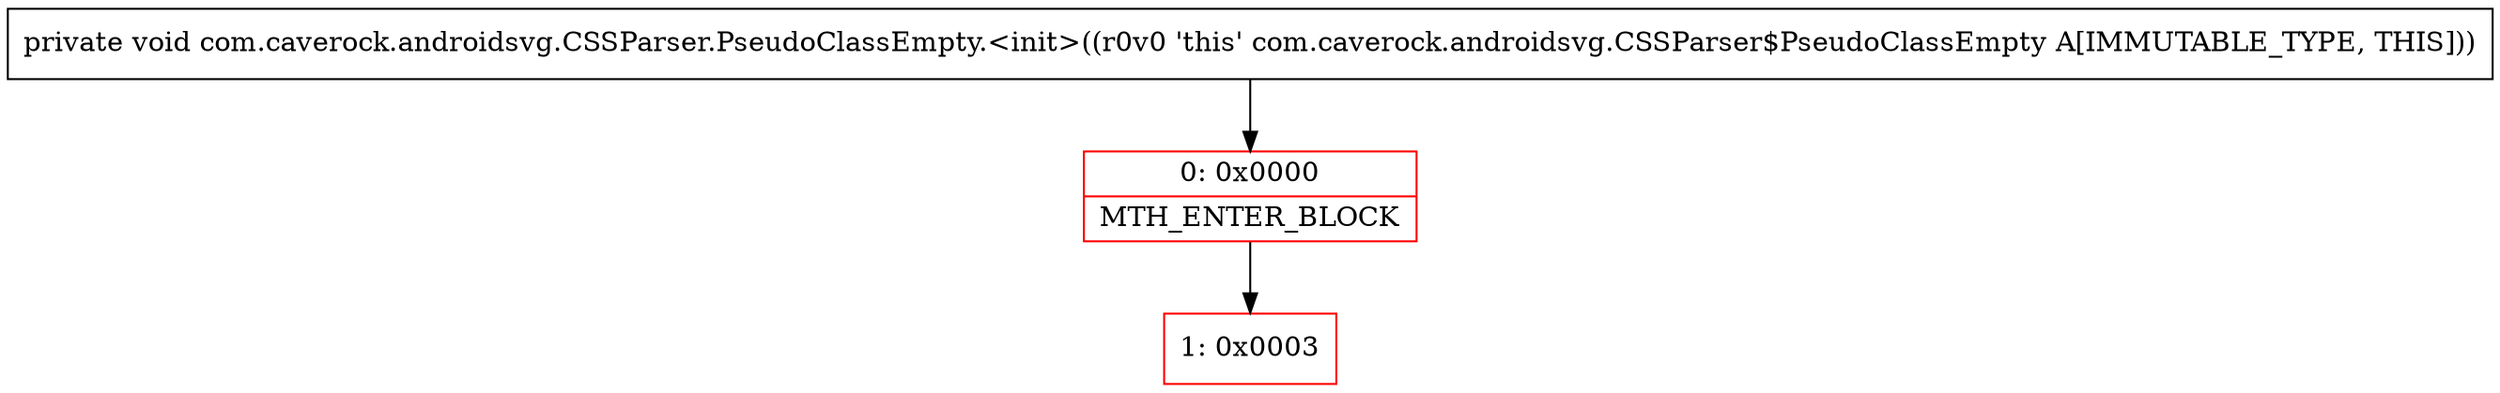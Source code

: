 digraph "CFG forcom.caverock.androidsvg.CSSParser.PseudoClassEmpty.\<init\>()V" {
subgraph cluster_Region_1500041828 {
label = "R(0)";
node [shape=record,color=blue];
}
Node_0 [shape=record,color=red,label="{0\:\ 0x0000|MTH_ENTER_BLOCK\l}"];
Node_1 [shape=record,color=red,label="{1\:\ 0x0003}"];
MethodNode[shape=record,label="{private void com.caverock.androidsvg.CSSParser.PseudoClassEmpty.\<init\>((r0v0 'this' com.caverock.androidsvg.CSSParser$PseudoClassEmpty A[IMMUTABLE_TYPE, THIS])) }"];
MethodNode -> Node_0;
Node_0 -> Node_1;
}

